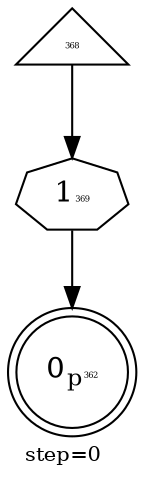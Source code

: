 digraph {
  graph  [labelloc=bottom,labeljust=left,fontsize="10",label="step=0"];
  "362" [shape=circle,peripheries="2",label=<0<SUB>p</SUB><FONT POINT-SIZE='4'>362</FONT>>,labelfontcolor=black,color=black];
  "368" [shape=triangle,peripheries="1",label=<<FONT POINT-SIZE='4'>368</FONT>>,labelfontcolor=black,color=black];
  "369" [label=<1<FONT POINT-SIZE='4'>369</FONT>>,peripheries="1",color=black,shape=septagon];
  "368" -> "369" [color=black];
  "369" -> "362" [color=black];
}